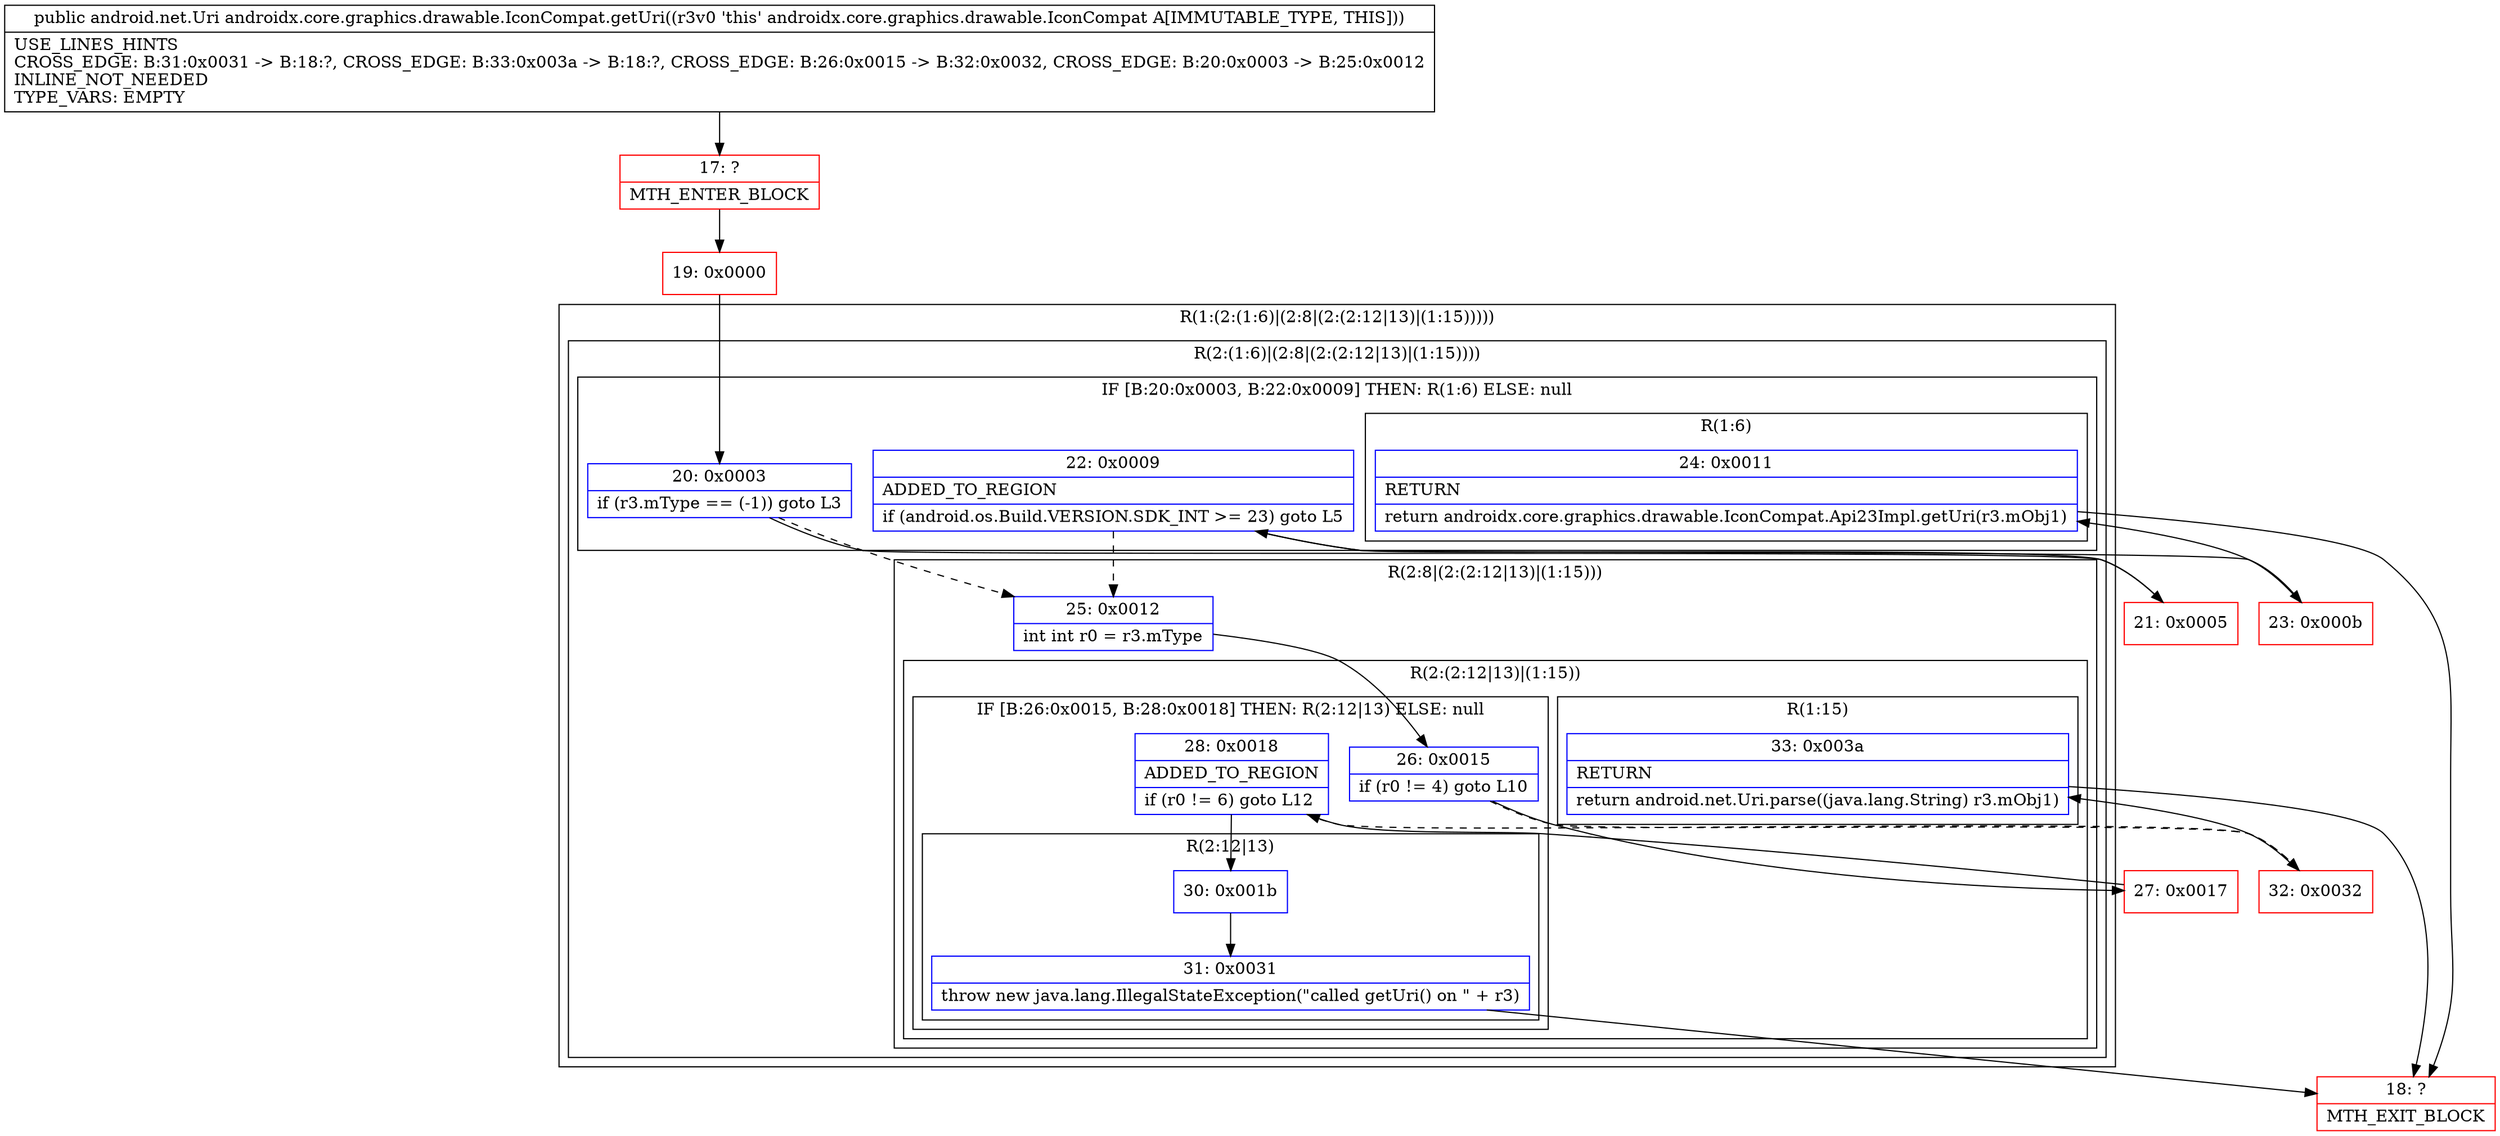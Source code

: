 digraph "CFG forandroidx.core.graphics.drawable.IconCompat.getUri()Landroid\/net\/Uri;" {
subgraph cluster_Region_1618763395 {
label = "R(1:(2:(1:6)|(2:8|(2:(2:12|13)|(1:15)))))";
node [shape=record,color=blue];
subgraph cluster_Region_2083310639 {
label = "R(2:(1:6)|(2:8|(2:(2:12|13)|(1:15))))";
node [shape=record,color=blue];
subgraph cluster_IfRegion_1238678334 {
label = "IF [B:20:0x0003, B:22:0x0009] THEN: R(1:6) ELSE: null";
node [shape=record,color=blue];
Node_20 [shape=record,label="{20\:\ 0x0003|if (r3.mType == (\-1)) goto L3\l}"];
Node_22 [shape=record,label="{22\:\ 0x0009|ADDED_TO_REGION\l|if (android.os.Build.VERSION.SDK_INT \>= 23) goto L5\l}"];
subgraph cluster_Region_885286310 {
label = "R(1:6)";
node [shape=record,color=blue];
Node_24 [shape=record,label="{24\:\ 0x0011|RETURN\l|return androidx.core.graphics.drawable.IconCompat.Api23Impl.getUri(r3.mObj1)\l}"];
}
}
subgraph cluster_Region_1136831431 {
label = "R(2:8|(2:(2:12|13)|(1:15)))";
node [shape=record,color=blue];
Node_25 [shape=record,label="{25\:\ 0x0012|int int r0 = r3.mType\l}"];
subgraph cluster_Region_911126011 {
label = "R(2:(2:12|13)|(1:15))";
node [shape=record,color=blue];
subgraph cluster_IfRegion_1584188559 {
label = "IF [B:26:0x0015, B:28:0x0018] THEN: R(2:12|13) ELSE: null";
node [shape=record,color=blue];
Node_26 [shape=record,label="{26\:\ 0x0015|if (r0 != 4) goto L10\l}"];
Node_28 [shape=record,label="{28\:\ 0x0018|ADDED_TO_REGION\l|if (r0 != 6) goto L12\l}"];
subgraph cluster_Region_739857065 {
label = "R(2:12|13)";
node [shape=record,color=blue];
Node_30 [shape=record,label="{30\:\ 0x001b}"];
Node_31 [shape=record,label="{31\:\ 0x0031|throw new java.lang.IllegalStateException(\"called getUri() on \" + r3)\l}"];
}
}
subgraph cluster_Region_1081610591 {
label = "R(1:15)";
node [shape=record,color=blue];
Node_33 [shape=record,label="{33\:\ 0x003a|RETURN\l|return android.net.Uri.parse((java.lang.String) r3.mObj1)\l}"];
}
}
}
}
}
Node_17 [shape=record,color=red,label="{17\:\ ?|MTH_ENTER_BLOCK\l}"];
Node_19 [shape=record,color=red,label="{19\:\ 0x0000}"];
Node_21 [shape=record,color=red,label="{21\:\ 0x0005}"];
Node_23 [shape=record,color=red,label="{23\:\ 0x000b}"];
Node_18 [shape=record,color=red,label="{18\:\ ?|MTH_EXIT_BLOCK\l}"];
Node_27 [shape=record,color=red,label="{27\:\ 0x0017}"];
Node_32 [shape=record,color=red,label="{32\:\ 0x0032}"];
MethodNode[shape=record,label="{public android.net.Uri androidx.core.graphics.drawable.IconCompat.getUri((r3v0 'this' androidx.core.graphics.drawable.IconCompat A[IMMUTABLE_TYPE, THIS]))  | USE_LINES_HINTS\lCROSS_EDGE: B:31:0x0031 \-\> B:18:?, CROSS_EDGE: B:33:0x003a \-\> B:18:?, CROSS_EDGE: B:26:0x0015 \-\> B:32:0x0032, CROSS_EDGE: B:20:0x0003 \-\> B:25:0x0012\lINLINE_NOT_NEEDED\lTYPE_VARS: EMPTY\l}"];
MethodNode -> Node_17;Node_20 -> Node_21;
Node_20 -> Node_25[style=dashed];
Node_22 -> Node_23;
Node_22 -> Node_25[style=dashed];
Node_24 -> Node_18;
Node_25 -> Node_26;
Node_26 -> Node_27;
Node_26 -> Node_32[style=dashed];
Node_28 -> Node_30;
Node_28 -> Node_32[style=dashed];
Node_30 -> Node_31;
Node_31 -> Node_18;
Node_33 -> Node_18;
Node_17 -> Node_19;
Node_19 -> Node_20;
Node_21 -> Node_22;
Node_23 -> Node_24;
Node_27 -> Node_28;
Node_32 -> Node_33;
}

